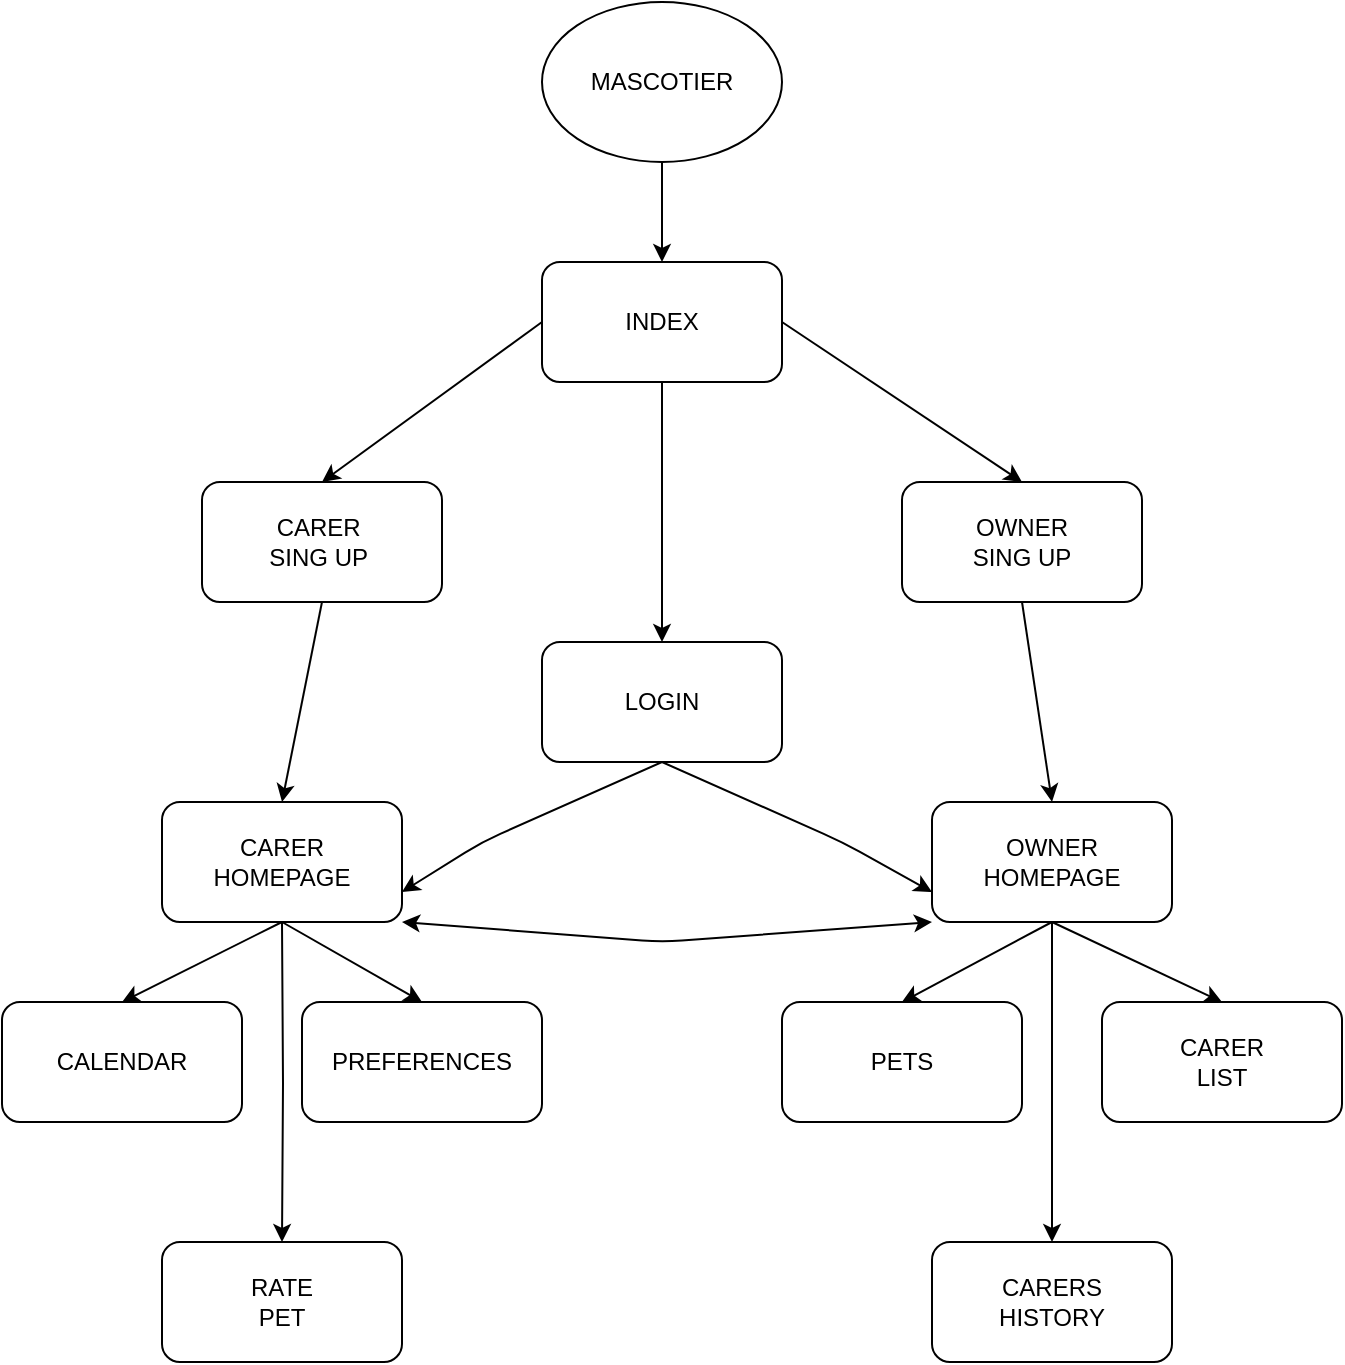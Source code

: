 <mxfile version="22.1.21" type="device">
  <diagram id="RWnh-zX83HovCeuKFDDC" name="Page-1">
    <mxGraphModel dx="1098" dy="828" grid="1" gridSize="10" guides="1" tooltips="1" connect="1" arrows="1" fold="1" page="1" pageScale="1" pageWidth="850" pageHeight="1100" math="0" shadow="0">
      <root>
        <mxCell id="0" />
        <mxCell id="1" parent="0" />
        <mxCell id="17" style="edgeStyle=none;html=1;exitX=1;exitY=0.5;exitDx=0;exitDy=0;entryX=0.5;entryY=0;entryDx=0;entryDy=0;" parent="1" source="2" target="11" edge="1">
          <mxGeometry relative="1" as="geometry" />
        </mxCell>
        <mxCell id="18" style="edgeStyle=none;html=1;exitX=0;exitY=0.5;exitDx=0;exitDy=0;entryX=0.5;entryY=0;entryDx=0;entryDy=0;" parent="1" source="2" target="10" edge="1">
          <mxGeometry relative="1" as="geometry">
            <mxPoint x="270" y="270" as="sourcePoint" />
          </mxGeometry>
        </mxCell>
        <mxCell id="26" style="edgeStyle=none;html=1;exitX=0.5;exitY=1;exitDx=0;exitDy=0;entryX=0.5;entryY=0;entryDx=0;entryDy=0;startArrow=none;startFill=0;" parent="1" source="2" target="27" edge="1">
          <mxGeometry relative="1" as="geometry">
            <mxPoint x="320" y="400" as="targetPoint" />
          </mxGeometry>
        </mxCell>
        <mxCell id="2" value="INDEX" style="rounded=1;whiteSpace=wrap;html=1;" parent="1" vertex="1">
          <mxGeometry x="340" y="210" width="120" height="60" as="geometry" />
        </mxCell>
        <mxCell id="16" style="edgeStyle=none;html=1;exitX=0.5;exitY=1;exitDx=0;exitDy=0;entryX=0.5;entryY=0;entryDx=0;entryDy=0;" parent="1" source="6" target="2" edge="1">
          <mxGeometry relative="1" as="geometry" />
        </mxCell>
        <mxCell id="6" value="MASCOTIER" style="ellipse;whiteSpace=wrap;html=1;" parent="1" vertex="1">
          <mxGeometry x="340" y="80" width="120" height="80" as="geometry" />
        </mxCell>
        <mxCell id="20" style="edgeStyle=none;html=1;exitX=0.5;exitY=1;exitDx=0;exitDy=0;entryX=0.5;entryY=0;entryDx=0;entryDy=0;" parent="1" source="10" target="13" edge="1">
          <mxGeometry relative="1" as="geometry" />
        </mxCell>
        <mxCell id="10" value="CARER&amp;nbsp;&lt;br&gt;SING UP&amp;nbsp;" style="rounded=1;whiteSpace=wrap;html=1;" parent="1" vertex="1">
          <mxGeometry x="170" y="320" width="120" height="60" as="geometry" />
        </mxCell>
        <mxCell id="19" style="edgeStyle=none;html=1;exitX=0.5;exitY=1;exitDx=0;exitDy=0;entryX=0.5;entryY=0;entryDx=0;entryDy=0;" parent="1" source="11" target="12" edge="1">
          <mxGeometry relative="1" as="geometry" />
        </mxCell>
        <mxCell id="11" value="OWNER&lt;br&gt;SING UP" style="rounded=1;whiteSpace=wrap;html=1;" parent="1" vertex="1">
          <mxGeometry x="520" y="320" width="120" height="60" as="geometry" />
        </mxCell>
        <mxCell id="35" style="edgeStyle=none;html=1;exitX=0.5;exitY=1;exitDx=0;exitDy=0;entryX=0.5;entryY=0;entryDx=0;entryDy=0;startArrow=none;startFill=0;" parent="1" source="12" target="24" edge="1">
          <mxGeometry relative="1" as="geometry" />
        </mxCell>
        <mxCell id="36" style="edgeStyle=none;html=1;exitX=0.5;exitY=1;exitDx=0;exitDy=0;entryX=0.5;entryY=0;entryDx=0;entryDy=0;startArrow=none;startFill=0;" parent="1" source="12" target="14" edge="1">
          <mxGeometry relative="1" as="geometry" />
        </mxCell>
        <mxCell id="0EZiN12WEB63oS4ABnIR-39" style="edgeStyle=orthogonalEdgeStyle;rounded=0;orthogonalLoop=1;jettySize=auto;html=1;entryX=0.5;entryY=0;entryDx=0;entryDy=0;" parent="1" source="12" edge="1" target="0EZiN12WEB63oS4ABnIR-38">
          <mxGeometry relative="1" as="geometry">
            <mxPoint x="780" y="570" as="targetPoint" />
          </mxGeometry>
        </mxCell>
        <mxCell id="12" value="OWNER&lt;br&gt;HOMEPAGE" style="rounded=1;whiteSpace=wrap;html=1;" parent="1" vertex="1">
          <mxGeometry x="535" y="480" width="120" height="60" as="geometry" />
        </mxCell>
        <mxCell id="25" style="edgeStyle=none;html=1;exitX=1;exitY=1;exitDx=0;exitDy=0;entryX=0;entryY=1;entryDx=0;entryDy=0;startArrow=classic;startFill=1;" parent="1" source="13" target="12" edge="1">
          <mxGeometry relative="1" as="geometry">
            <Array as="points">
              <mxPoint x="400" y="550" />
            </Array>
          </mxGeometry>
        </mxCell>
        <mxCell id="33" style="edgeStyle=none;html=1;exitX=0.5;exitY=1;exitDx=0;exitDy=0;entryX=0.5;entryY=0;entryDx=0;entryDy=0;startArrow=none;startFill=0;" parent="1" source="13" target="32" edge="1">
          <mxGeometry relative="1" as="geometry" />
        </mxCell>
        <mxCell id="34" style="edgeStyle=none;html=1;exitX=0.5;exitY=1;exitDx=0;exitDy=0;entryX=0.5;entryY=0;entryDx=0;entryDy=0;startArrow=none;startFill=0;" parent="1" source="13" target="30" edge="1">
          <mxGeometry relative="1" as="geometry" />
        </mxCell>
        <mxCell id="13" value="CARER&lt;br&gt;HOMEPAGE" style="rounded=1;whiteSpace=wrap;html=1;" parent="1" vertex="1">
          <mxGeometry x="150" y="480" width="120" height="60" as="geometry" />
        </mxCell>
        <mxCell id="14" value="CARER&lt;br&gt;LIST" style="rounded=1;whiteSpace=wrap;html=1;" parent="1" vertex="1">
          <mxGeometry x="620" y="580" width="120" height="60" as="geometry" />
        </mxCell>
        <mxCell id="23" style="edgeStyle=none;html=1;exitX=0.5;exitY=1;exitDx=0;exitDy=0;entryX=1;entryY=0.75;entryDx=0;entryDy=0;" parent="1" source="27" target="13" edge="1">
          <mxGeometry relative="1" as="geometry">
            <Array as="points">
              <mxPoint x="310" y="500" />
            </Array>
            <mxPoint x="320" y="460" as="sourcePoint" />
          </mxGeometry>
        </mxCell>
        <mxCell id="24" value="PETS" style="rounded=1;whiteSpace=wrap;html=1;" parent="1" vertex="1">
          <mxGeometry x="460" y="580" width="120" height="60" as="geometry" />
        </mxCell>
        <mxCell id="29" style="edgeStyle=none;html=1;exitX=0.5;exitY=1;exitDx=0;exitDy=0;entryX=0;entryY=0.75;entryDx=0;entryDy=0;startArrow=none;startFill=0;" parent="1" source="27" target="12" edge="1">
          <mxGeometry relative="1" as="geometry">
            <Array as="points">
              <mxPoint x="490" y="500" />
            </Array>
          </mxGeometry>
        </mxCell>
        <mxCell id="27" value="LOGIN" style="rounded=1;whiteSpace=wrap;html=1;" parent="1" vertex="1">
          <mxGeometry x="340" y="400" width="120" height="60" as="geometry" />
        </mxCell>
        <mxCell id="30" value="CALENDAR" style="rounded=1;whiteSpace=wrap;html=1;" parent="1" vertex="1">
          <mxGeometry x="70" y="580" width="120" height="60" as="geometry" />
        </mxCell>
        <mxCell id="32" value="PREFERENCES" style="rounded=1;whiteSpace=wrap;html=1;" parent="1" vertex="1">
          <mxGeometry x="220" y="580" width="120" height="60" as="geometry" />
        </mxCell>
        <mxCell id="0EZiN12WEB63oS4ABnIR-38" value="CARERS&lt;br&gt;HISTORY" style="rounded=1;whiteSpace=wrap;html=1;" parent="1" vertex="1">
          <mxGeometry x="535" y="700" width="120" height="60" as="geometry" />
        </mxCell>
        <mxCell id="0EZiN12WEB63oS4ABnIR-40" style="edgeStyle=orthogonalEdgeStyle;rounded=0;orthogonalLoop=1;jettySize=auto;html=1;" parent="1" target="0EZiN12WEB63oS4ABnIR-41" edge="1">
          <mxGeometry relative="1" as="geometry">
            <mxPoint x="210" y="540" as="sourcePoint" />
          </mxGeometry>
        </mxCell>
        <mxCell id="0EZiN12WEB63oS4ABnIR-41" value="RATE&lt;br&gt;PET" style="rounded=1;whiteSpace=wrap;html=1;" parent="1" vertex="1">
          <mxGeometry x="150" y="700" width="120" height="60" as="geometry" />
        </mxCell>
      </root>
    </mxGraphModel>
  </diagram>
</mxfile>
